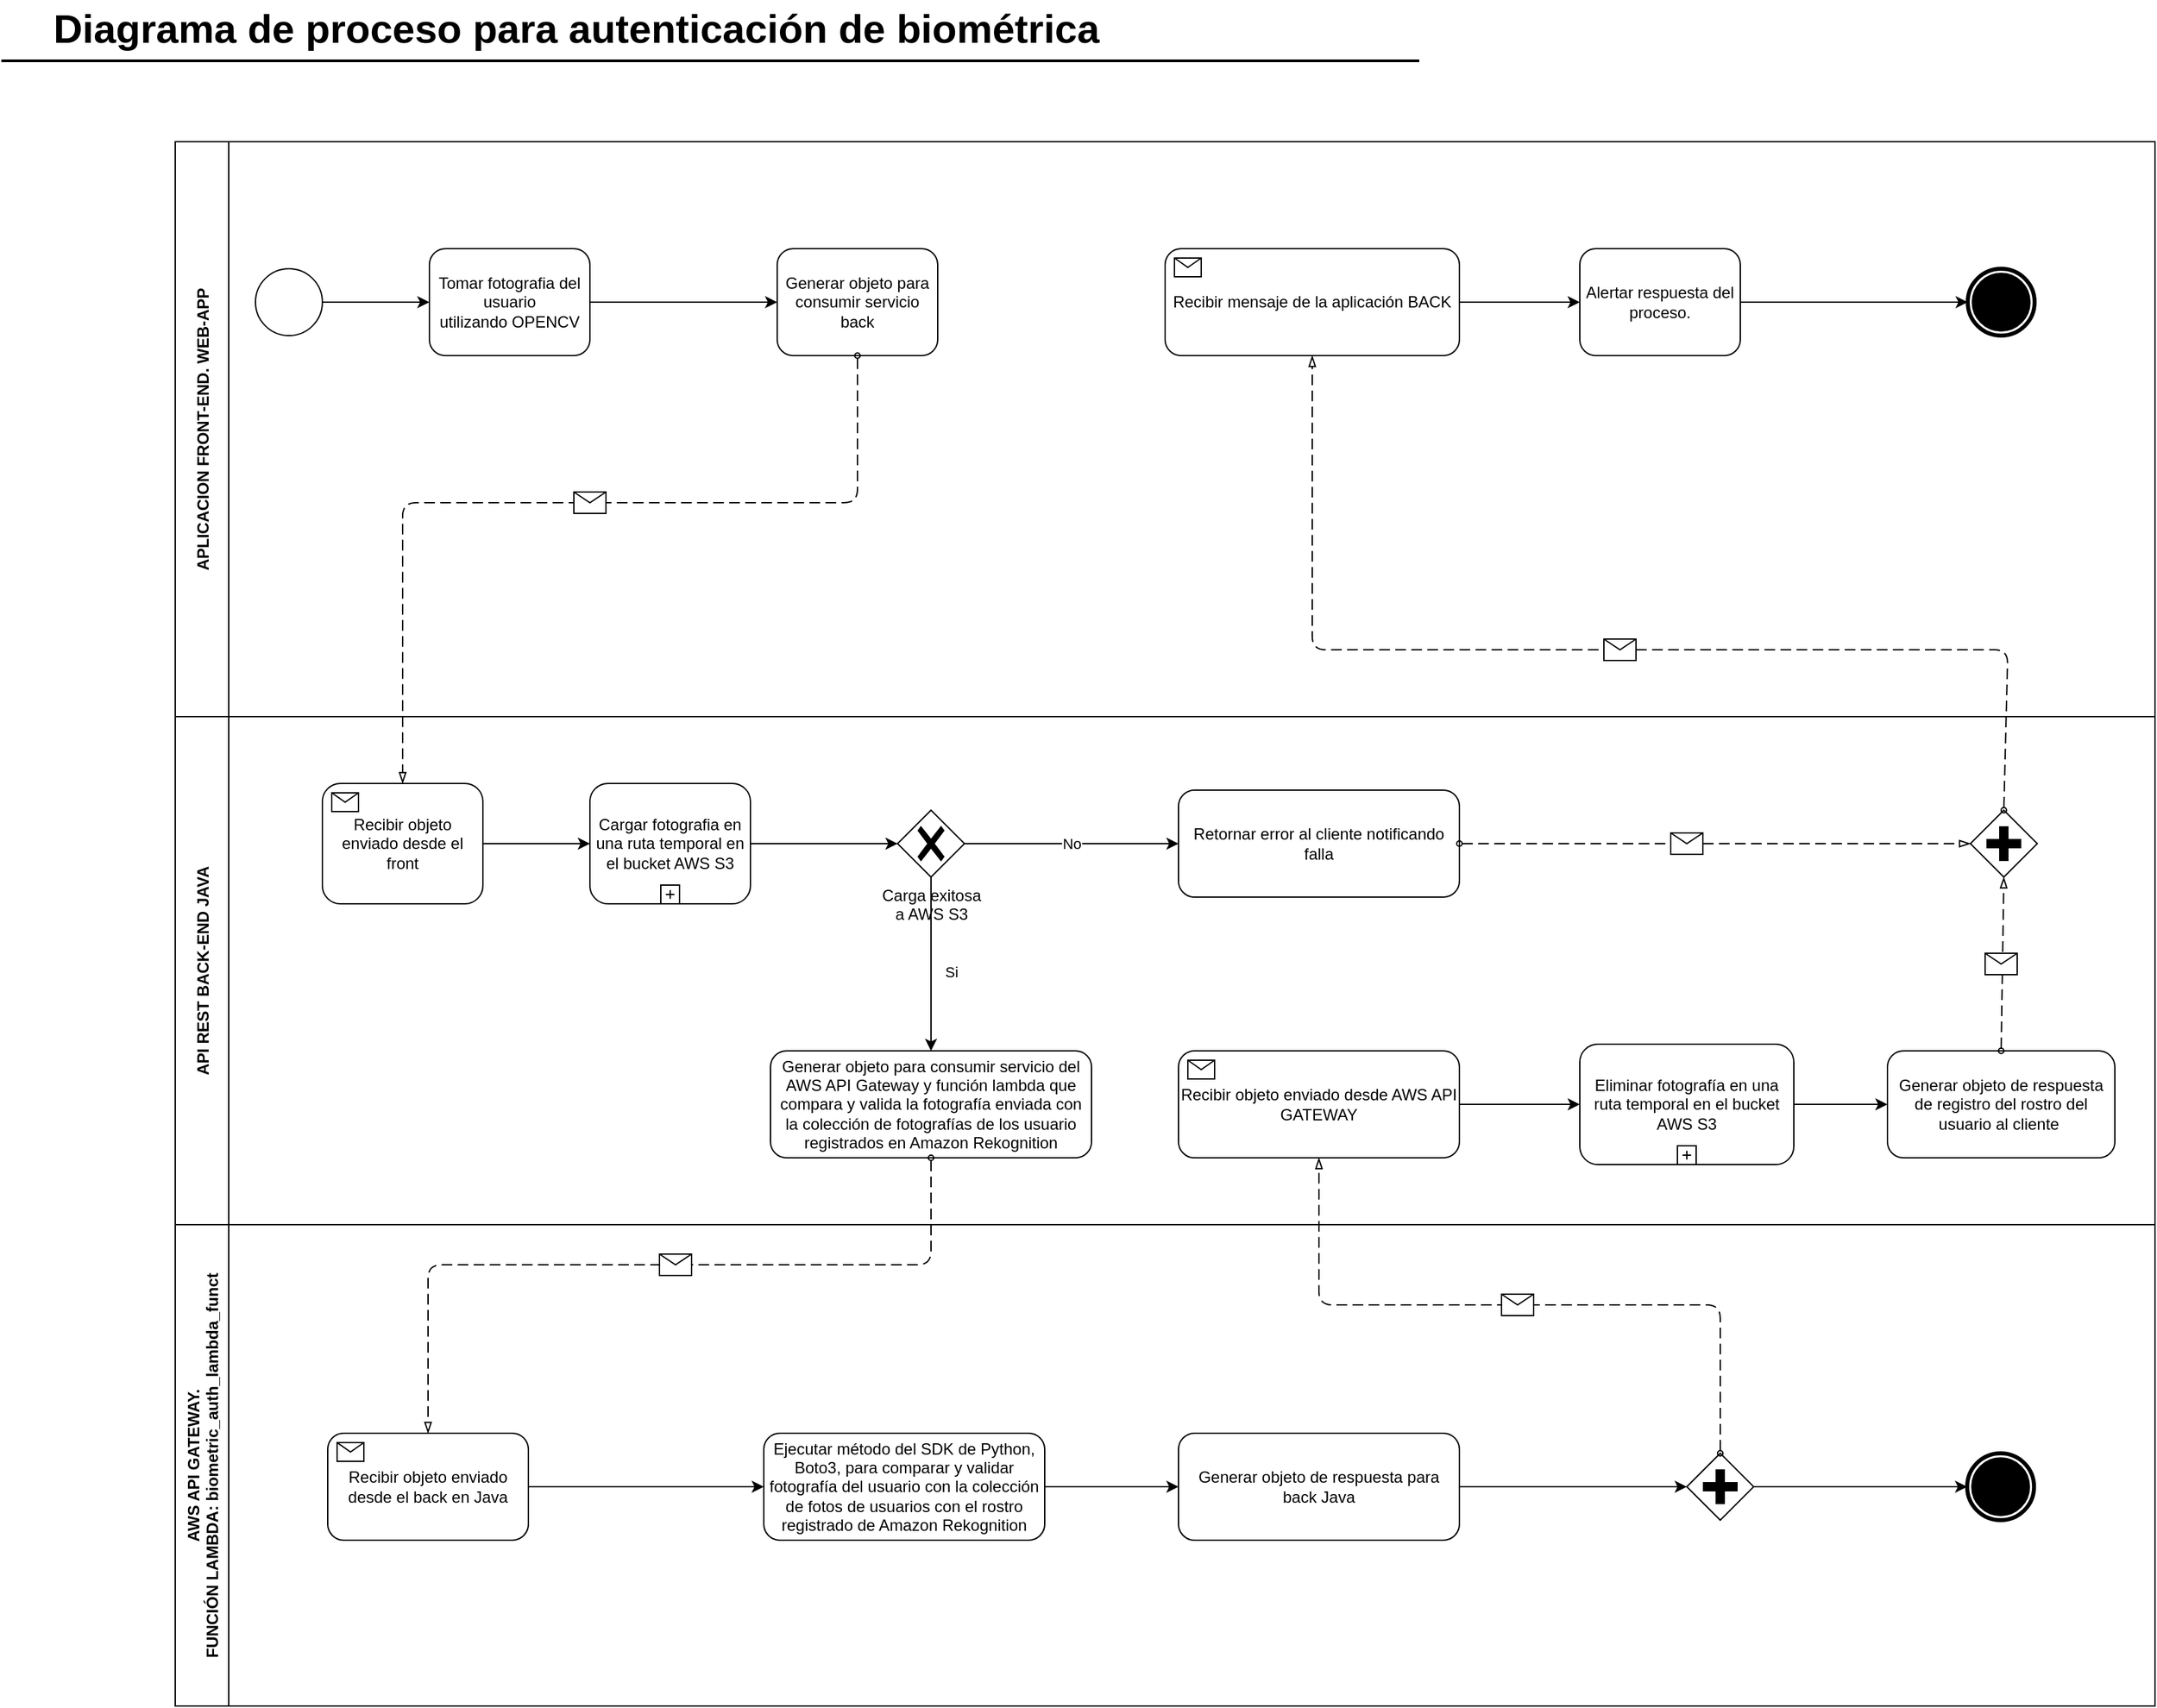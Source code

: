 <mxfile version="14.9.2" type="github">
  <diagram id="WSkJC6NNngoiEzodDmeb" name="Page-1">
    <mxGraphModel dx="2170" dy="1125" grid="1" gridSize="10" guides="1" tooltips="1" connect="1" arrows="1" fold="1" page="1" pageScale="1" pageWidth="827" pageHeight="1169" math="0" shadow="0">
      <root>
        <mxCell id="0" />
        <mxCell id="1" parent="0" />
        <mxCell id="y3wNRUAzm8mTdQ6PBOl_-5" value="APLICACION FRONT-END. WEB-APP" style="swimlane;horizontal=0;startSize=40;" parent="1" vertex="1">
          <mxGeometry x="150" y="170" width="1480" height="430" as="geometry">
            <mxRectangle x="150" y="170" width="30" height="260" as="alternateBounds" />
          </mxGeometry>
        </mxCell>
        <mxCell id="y3wNRUAzm8mTdQ6PBOl_-6" value="Generar objeto para consumir servicio back" style="shape=ext;rounded=1;html=1;whiteSpace=wrap;" parent="y3wNRUAzm8mTdQ6PBOl_-5" vertex="1">
          <mxGeometry x="450" y="80" width="120" height="80" as="geometry" />
        </mxCell>
        <mxCell id="y3wNRUAzm8mTdQ6PBOl_-7" value="API REST BACK-END JAVA" style="swimlane;horizontal=0;startSize=40;" parent="y3wNRUAzm8mTdQ6PBOl_-5" vertex="1">
          <mxGeometry y="430" width="1480" height="380" as="geometry" />
        </mxCell>
        <mxCell id="y3wNRUAzm8mTdQ6PBOl_-8" value="Recibir objeto enviado desde el front" style="html=1;whiteSpace=wrap;rounded=1;" parent="y3wNRUAzm8mTdQ6PBOl_-7" vertex="1">
          <mxGeometry x="110" y="50" width="120" height="90" as="geometry" />
        </mxCell>
        <mxCell id="y3wNRUAzm8mTdQ6PBOl_-9" value="" style="html=1;shape=message;" parent="y3wNRUAzm8mTdQ6PBOl_-8" vertex="1">
          <mxGeometry width="20" height="14" relative="1" as="geometry">
            <mxPoint x="7" y="7" as="offset" />
          </mxGeometry>
        </mxCell>
        <mxCell id="y3wNRUAzm8mTdQ6PBOl_-10" value="Cargar fotografia en una ruta temporal en el bucket AWS S3" style="html=1;whiteSpace=wrap;rounded=1;" parent="y3wNRUAzm8mTdQ6PBOl_-7" vertex="1">
          <mxGeometry x="310" y="50" width="120" height="90" as="geometry" />
        </mxCell>
        <mxCell id="y3wNRUAzm8mTdQ6PBOl_-11" value="" style="html=1;shape=plus;" parent="y3wNRUAzm8mTdQ6PBOl_-10" vertex="1">
          <mxGeometry x="0.5" y="1" width="14" height="14" relative="1" as="geometry">
            <mxPoint x="-7" y="-14" as="offset" />
          </mxGeometry>
        </mxCell>
        <mxCell id="y3wNRUAzm8mTdQ6PBOl_-12" style="edgeStyle=orthogonalEdgeStyle;rounded=0;html=1;jettySize=auto;orthogonalLoop=1;exitX=1;exitY=0.5;exitDx=0;exitDy=0;entryX=0;entryY=0.5;entryDx=0;entryDy=0;" parent="y3wNRUAzm8mTdQ6PBOl_-7" source="y3wNRUAzm8mTdQ6PBOl_-8" target="y3wNRUAzm8mTdQ6PBOl_-10" edge="1">
          <mxGeometry relative="1" as="geometry">
            <mxPoint x="290" y="55" as="sourcePoint" />
            <mxPoint x="290" y="145" as="targetPoint" />
          </mxGeometry>
        </mxCell>
        <mxCell id="y3wNRUAzm8mTdQ6PBOl_-13" style="edgeStyle=orthogonalEdgeStyle;rounded=0;html=1;jettySize=auto;orthogonalLoop=1;exitX=1;exitY=0.5;exitDx=0;exitDy=0;entryX=0;entryY=0.5;entryDx=0;entryDy=0;entryPerimeter=0;" parent="y3wNRUAzm8mTdQ6PBOl_-7" source="y3wNRUAzm8mTdQ6PBOl_-10" target="y3wNRUAzm8mTdQ6PBOl_-14" edge="1">
          <mxGeometry relative="1" as="geometry">
            <mxPoint x="490" y="95.0" as="sourcePoint" />
            <mxPoint x="580" y="89.41" as="targetPoint" />
          </mxGeometry>
        </mxCell>
        <mxCell id="y3wNRUAzm8mTdQ6PBOl_-14" value="Carga exitosa &lt;br&gt;a AWS S3" style="points=[[0.25,0.25,0],[0.5,0,0],[0.75,0.25,0],[1,0.5,0],[0.75,0.75,0],[0.5,1,0],[0.25,0.75,0],[0,0.5,0]];shape=mxgraph.bpmn.gateway2;html=1;verticalLabelPosition=bottom;labelBackgroundColor=#ffffff;verticalAlign=top;align=center;perimeter=rhombusPerimeter;outlineConnect=0;outline=none;symbol=none;gwType=exclusive;" parent="y3wNRUAzm8mTdQ6PBOl_-7" vertex="1">
          <mxGeometry x="540" y="70" width="50" height="50" as="geometry" />
        </mxCell>
        <mxCell id="y3wNRUAzm8mTdQ6PBOl_-15" value="Si" style="edgeStyle=orthogonalEdgeStyle;rounded=0;html=1;jettySize=auto;orthogonalLoop=1;exitX=0.5;exitY=1;exitDx=0;exitDy=0;exitPerimeter=0;entryX=0.5;entryY=0;entryDx=0;entryDy=0;" parent="y3wNRUAzm8mTdQ6PBOl_-7" source="y3wNRUAzm8mTdQ6PBOl_-14" target="y3wNRUAzm8mTdQ6PBOl_-21" edge="1">
          <mxGeometry x="0.077" y="15" relative="1" as="geometry">
            <mxPoint x="615" y="130" as="sourcePoint" />
            <mxPoint x="580" y="180" as="targetPoint" />
            <Array as="points">
              <mxPoint x="565" y="200" />
            </Array>
            <mxPoint y="1" as="offset" />
          </mxGeometry>
        </mxCell>
        <mxCell id="y3wNRUAzm8mTdQ6PBOl_-16" value="Retornar error al cliente notificando falla" style="shape=ext;rounded=1;html=1;whiteSpace=wrap;" parent="y3wNRUAzm8mTdQ6PBOl_-7" vertex="1">
          <mxGeometry x="750" y="55" width="210" height="80" as="geometry" />
        </mxCell>
        <mxCell id="y3wNRUAzm8mTdQ6PBOl_-17" value="No" style="edgeStyle=orthogonalEdgeStyle;rounded=0;html=1;jettySize=auto;orthogonalLoop=1;exitX=1;exitY=0.5;exitDx=0;exitDy=0;exitPerimeter=0;entryX=0;entryY=0.5;entryDx=0;entryDy=0;" parent="y3wNRUAzm8mTdQ6PBOl_-7" source="y3wNRUAzm8mTdQ6PBOl_-14" target="y3wNRUAzm8mTdQ6PBOl_-16" edge="1">
          <mxGeometry relative="1" as="geometry">
            <mxPoint x="540" y="105.0" as="sourcePoint" />
            <mxPoint x="520" y="200" as="targetPoint" />
          </mxGeometry>
        </mxCell>
        <mxCell id="y3wNRUAzm8mTdQ6PBOl_-18" value="" style="points=[[0.25,0.25,0],[0.5,0,0],[0.75,0.25,0],[1,0.5,0],[0.75,0.75,0],[0.5,1,0],[0.25,0.75,0],[0,0.5,0]];shape=mxgraph.bpmn.gateway2;html=1;verticalLabelPosition=bottom;labelBackgroundColor=#ffffff;verticalAlign=top;align=center;perimeter=rhombusPerimeter;outlineConnect=0;outline=none;symbol=none;gwType=parallel;" parent="y3wNRUAzm8mTdQ6PBOl_-7" vertex="1">
          <mxGeometry x="1342" y="70" width="50" height="50" as="geometry" />
        </mxCell>
        <mxCell id="y3wNRUAzm8mTdQ6PBOl_-19" value="" style="endArrow=blockThin;html=1;labelPosition=left;verticalLabelPosition=middle;align=right;verticalAlign=middle;dashed=1;dashPattern=8 4;endFill=0;startArrow=oval;startFill=0;endSize=6;startSize=4;entryX=0;entryY=0.5;entryDx=0;entryDy=0;entryPerimeter=0;exitX=1;exitY=0.5;exitDx=0;exitDy=0;" parent="y3wNRUAzm8mTdQ6PBOl_-7" source="y3wNRUAzm8mTdQ6PBOl_-16" target="y3wNRUAzm8mTdQ6PBOl_-18" edge="1">
          <mxGeometry relative="1" as="geometry">
            <mxPoint x="860" y="100" as="sourcePoint" />
            <mxPoint x="1210" y="140" as="targetPoint" />
            <Array as="points" />
          </mxGeometry>
        </mxCell>
        <mxCell id="y3wNRUAzm8mTdQ6PBOl_-20" value="" style="shape=message;html=1;outlineConnect=0;labelPosition=left;verticalLabelPosition=middle;align=right;verticalAlign=middle;spacingRight=5;labelBackgroundColor=#ffffff;" parent="y3wNRUAzm8mTdQ6PBOl_-19" vertex="1">
          <mxGeometry width="24" height="16" relative="1" as="geometry">
            <mxPoint x="-33" y="-8" as="offset" />
          </mxGeometry>
        </mxCell>
        <mxCell id="y3wNRUAzm8mTdQ6PBOl_-21" value="Generar objeto para consumir servicio del AWS API Gateway y función lambda que compara y valida la fotografía enviada con la colección de fotografías de los usuario registrados en Amazon Rekognition" style="shape=ext;rounded=1;html=1;whiteSpace=wrap;" parent="y3wNRUAzm8mTdQ6PBOl_-7" vertex="1">
          <mxGeometry x="445" y="250" width="240" height="80" as="geometry" />
        </mxCell>
        <mxCell id="y3wNRUAzm8mTdQ6PBOl_-22" value="Recibir objeto enviado desde AWS API GATEWAY" style="html=1;whiteSpace=wrap;rounded=1;" parent="y3wNRUAzm8mTdQ6PBOl_-7" vertex="1">
          <mxGeometry x="750" y="250" width="210" height="80" as="geometry" />
        </mxCell>
        <mxCell id="y3wNRUAzm8mTdQ6PBOl_-23" value="" style="html=1;shape=message;" parent="y3wNRUAzm8mTdQ6PBOl_-22" vertex="1">
          <mxGeometry width="20" height="14" relative="1" as="geometry">
            <mxPoint x="7" y="7" as="offset" />
          </mxGeometry>
        </mxCell>
        <mxCell id="y3wNRUAzm8mTdQ6PBOl_-24" value="Generar objeto de respuesta de registro del rostro del usuario al cliente&amp;nbsp;" style="shape=ext;rounded=1;html=1;whiteSpace=wrap;" parent="y3wNRUAzm8mTdQ6PBOl_-7" vertex="1">
          <mxGeometry x="1280" y="250" width="170" height="80" as="geometry" />
        </mxCell>
        <mxCell id="y3wNRUAzm8mTdQ6PBOl_-25" style="edgeStyle=orthogonalEdgeStyle;rounded=0;html=1;jettySize=auto;orthogonalLoop=1;exitX=1;exitY=0.5;exitDx=0;exitDy=0;entryX=0;entryY=0.5;entryDx=0;entryDy=0;" parent="y3wNRUAzm8mTdQ6PBOl_-7" source="y3wNRUAzm8mTdQ6PBOl_-22" target="y3wNRUAzm8mTdQ6PBOl_-56" edge="1">
          <mxGeometry relative="1" as="geometry">
            <mxPoint x="1030" y="370.0" as="sourcePoint" />
            <mxPoint x="1140" y="370.0" as="targetPoint" />
          </mxGeometry>
        </mxCell>
        <mxCell id="y3wNRUAzm8mTdQ6PBOl_-26" value="" style="endArrow=blockThin;html=1;labelPosition=left;verticalLabelPosition=middle;align=right;verticalAlign=middle;dashed=1;dashPattern=8 4;endFill=0;startArrow=oval;startFill=0;endSize=6;startSize=4;entryX=0.5;entryY=1;entryDx=0;entryDy=0;entryPerimeter=0;exitX=0.5;exitY=0;exitDx=0;exitDy=0;" parent="y3wNRUAzm8mTdQ6PBOl_-7" source="y3wNRUAzm8mTdQ6PBOl_-24" target="y3wNRUAzm8mTdQ6PBOl_-18" edge="1">
          <mxGeometry relative="1" as="geometry">
            <mxPoint x="1212" y="105.0" as="sourcePoint" />
            <mxPoint x="1352" y="105.0" as="targetPoint" />
            <Array as="points" />
          </mxGeometry>
        </mxCell>
        <mxCell id="y3wNRUAzm8mTdQ6PBOl_-27" value="" style="shape=message;html=1;outlineConnect=0;labelPosition=left;verticalLabelPosition=middle;align=right;verticalAlign=middle;spacingRight=5;labelBackgroundColor=#ffffff;" parent="y3wNRUAzm8mTdQ6PBOl_-26" vertex="1">
          <mxGeometry width="24" height="16" relative="1" as="geometry">
            <mxPoint x="-13" y="-8" as="offset" />
          </mxGeometry>
        </mxCell>
        <mxCell id="y3wNRUAzm8mTdQ6PBOl_-58" value="" style="edgeStyle=orthogonalEdgeStyle;rounded=0;orthogonalLoop=1;jettySize=auto;html=1;exitX=1;exitY=0.5;exitDx=0;exitDy=0;" parent="y3wNRUAzm8mTdQ6PBOl_-7" source="y3wNRUAzm8mTdQ6PBOl_-56" target="y3wNRUAzm8mTdQ6PBOl_-24" edge="1">
          <mxGeometry relative="1" as="geometry" />
        </mxCell>
        <mxCell id="y3wNRUAzm8mTdQ6PBOl_-56" value="Eliminar fotografía en una ruta temporal en el bucket AWS S3" style="html=1;whiteSpace=wrap;rounded=1;" parent="y3wNRUAzm8mTdQ6PBOl_-7" vertex="1">
          <mxGeometry x="1050" y="245" width="160" height="90" as="geometry" />
        </mxCell>
        <mxCell id="y3wNRUAzm8mTdQ6PBOl_-57" value="" style="html=1;shape=plus;" parent="y3wNRUAzm8mTdQ6PBOl_-56" vertex="1">
          <mxGeometry x="0.5" y="1" width="14" height="14" relative="1" as="geometry">
            <mxPoint x="-7" y="-14" as="offset" />
          </mxGeometry>
        </mxCell>
        <mxCell id="y3wNRUAzm8mTdQ6PBOl_-28" value="" style="endArrow=blockThin;html=1;labelPosition=left;verticalLabelPosition=middle;align=right;verticalAlign=middle;dashed=1;dashPattern=8 4;endFill=0;startArrow=oval;startFill=0;endSize=6;startSize=4;exitX=0.5;exitY=1;exitDx=0;exitDy=0;entryX=0.5;entryY=0;entryDx=0;entryDy=0;" parent="y3wNRUAzm8mTdQ6PBOl_-5" source="y3wNRUAzm8mTdQ6PBOl_-6" target="y3wNRUAzm8mTdQ6PBOl_-8" edge="1">
          <mxGeometry relative="1" as="geometry">
            <mxPoint x="280" y="270" as="sourcePoint" />
            <mxPoint x="440" y="270" as="targetPoint" />
            <Array as="points">
              <mxPoint x="510" y="270" />
              <mxPoint x="170" y="270" />
            </Array>
          </mxGeometry>
        </mxCell>
        <mxCell id="y3wNRUAzm8mTdQ6PBOl_-29" value="" style="shape=message;html=1;outlineConnect=0;labelPosition=left;verticalLabelPosition=middle;align=right;verticalAlign=middle;spacingRight=5;labelBackgroundColor=#ffffff;" parent="y3wNRUAzm8mTdQ6PBOl_-28" vertex="1">
          <mxGeometry width="24" height="16" relative="1" as="geometry">
            <mxPoint x="8" y="-8" as="offset" />
          </mxGeometry>
        </mxCell>
        <mxCell id="y3wNRUAzm8mTdQ6PBOl_-30" value="" style="points=[[0.145,0.145,0],[0.5,0,0],[0.855,0.145,0],[1,0.5,0],[0.855,0.855,0],[0.5,1,0],[0.145,0.855,0],[0,0.5,0]];shape=mxgraph.bpmn.event;html=1;verticalLabelPosition=bottom;labelBackgroundColor=#ffffff;verticalAlign=top;align=center;perimeter=ellipsePerimeter;outlineConnect=0;aspect=fixed;outline=end;symbol=terminate;" parent="y3wNRUAzm8mTdQ6PBOl_-5" vertex="1">
          <mxGeometry x="1340" y="95" width="50" height="50" as="geometry" />
        </mxCell>
        <mxCell id="y3wNRUAzm8mTdQ6PBOl_-31" value="Alertar respuesta del proceso." style="shape=ext;rounded=1;html=1;whiteSpace=wrap;" parent="y3wNRUAzm8mTdQ6PBOl_-5" vertex="1">
          <mxGeometry x="1050" y="80" width="120" height="80" as="geometry" />
        </mxCell>
        <mxCell id="y3wNRUAzm8mTdQ6PBOl_-32" style="edgeStyle=orthogonalEdgeStyle;rounded=0;html=1;jettySize=auto;orthogonalLoop=1;exitX=1;exitY=0.5;exitDx=0;exitDy=0;entryX=0;entryY=0.5;entryDx=0;entryDy=0;entryPerimeter=0;" parent="y3wNRUAzm8mTdQ6PBOl_-5" source="y3wNRUAzm8mTdQ6PBOl_-31" target="y3wNRUAzm8mTdQ6PBOl_-30" edge="1">
          <mxGeometry relative="1" as="geometry">
            <mxPoint x="850" y="130" as="sourcePoint" />
            <mxPoint x="920" y="130" as="targetPoint" />
          </mxGeometry>
        </mxCell>
        <mxCell id="y3wNRUAzm8mTdQ6PBOl_-33" value="" style="shape=mxgraph.bpmn.shape;html=1;verticalLabelPosition=bottom;labelBackgroundColor=#ffffff;verticalAlign=top;perimeter=ellipsePerimeter;outline=standard;symbol=general;" parent="y3wNRUAzm8mTdQ6PBOl_-5" vertex="1">
          <mxGeometry x="60" y="95" width="50" height="50" as="geometry" />
        </mxCell>
        <mxCell id="y3wNRUAzm8mTdQ6PBOl_-34" value="Tomar fotografia del usuario&lt;br&gt;&amp;nbsp;utilizando OPENCV&amp;nbsp;" style="shape=ext;rounded=1;html=1;whiteSpace=wrap;" parent="y3wNRUAzm8mTdQ6PBOl_-5" vertex="1">
          <mxGeometry x="190" y="80" width="120" height="80" as="geometry" />
        </mxCell>
        <mxCell id="y3wNRUAzm8mTdQ6PBOl_-35" style="edgeStyle=orthogonalEdgeStyle;rounded=0;html=1;jettySize=auto;orthogonalLoop=1;" parent="y3wNRUAzm8mTdQ6PBOl_-5" source="y3wNRUAzm8mTdQ6PBOl_-33" target="y3wNRUAzm8mTdQ6PBOl_-34" edge="1">
          <mxGeometry relative="1" as="geometry" />
        </mxCell>
        <mxCell id="y3wNRUAzm8mTdQ6PBOl_-1" value="Recibir mensaje de la aplicación BACK" style="html=1;whiteSpace=wrap;rounded=1;" parent="y3wNRUAzm8mTdQ6PBOl_-5" vertex="1">
          <mxGeometry x="740" y="80" width="220" height="80" as="geometry" />
        </mxCell>
        <mxCell id="y3wNRUAzm8mTdQ6PBOl_-2" value="" style="html=1;shape=message;" parent="y3wNRUAzm8mTdQ6PBOl_-1" vertex="1">
          <mxGeometry width="20" height="14" relative="1" as="geometry">
            <mxPoint x="7" y="7" as="offset" />
          </mxGeometry>
        </mxCell>
        <mxCell id="y3wNRUAzm8mTdQ6PBOl_-4" style="edgeStyle=orthogonalEdgeStyle;rounded=0;html=1;jettySize=auto;orthogonalLoop=1;entryX=0;entryY=0.5;entryDx=0;entryDy=0;" parent="y3wNRUAzm8mTdQ6PBOl_-5" source="y3wNRUAzm8mTdQ6PBOl_-1" target="y3wNRUAzm8mTdQ6PBOl_-31" edge="1">
          <mxGeometry relative="1" as="geometry">
            <mxPoint x="820" y="120" as="targetPoint" />
          </mxGeometry>
        </mxCell>
        <mxCell id="y3wNRUAzm8mTdQ6PBOl_-36" value="" style="endArrow=blockThin;html=1;labelPosition=left;verticalLabelPosition=middle;align=right;verticalAlign=middle;dashed=1;dashPattern=8 4;endFill=0;startArrow=oval;startFill=0;endSize=6;startSize=4;exitX=0.5;exitY=0;exitDx=0;exitDy=0;exitPerimeter=0;entryX=0.5;entryY=1;entryDx=0;entryDy=0;" parent="y3wNRUAzm8mTdQ6PBOl_-5" source="y3wNRUAzm8mTdQ6PBOl_-18" target="y3wNRUAzm8mTdQ6PBOl_-1" edge="1">
          <mxGeometry relative="1" as="geometry">
            <mxPoint x="797" y="640.0" as="sourcePoint" />
            <mxPoint x="910" y="320" as="targetPoint" />
            <Array as="points">
              <mxPoint x="1370" y="380" />
              <mxPoint x="850" y="380" />
            </Array>
          </mxGeometry>
        </mxCell>
        <mxCell id="y3wNRUAzm8mTdQ6PBOl_-37" value="" style="shape=message;html=1;outlineConnect=0;labelPosition=left;verticalLabelPosition=middle;align=right;verticalAlign=middle;spacingRight=5;labelBackgroundColor=#ffffff;" parent="y3wNRUAzm8mTdQ6PBOl_-36" vertex="1">
          <mxGeometry width="24" height="16" relative="1" as="geometry">
            <mxPoint x="8" y="-8" as="offset" />
          </mxGeometry>
        </mxCell>
        <mxCell id="y3wNRUAzm8mTdQ6PBOl_-3" style="edgeStyle=orthogonalEdgeStyle;rounded=0;html=1;jettySize=auto;orthogonalLoop=1;entryX=0;entryY=0.5;entryDx=0;entryDy=0;" parent="y3wNRUAzm8mTdQ6PBOl_-5" source="y3wNRUAzm8mTdQ6PBOl_-34" edge="1" target="y3wNRUAzm8mTdQ6PBOl_-6">
          <mxGeometry relative="1" as="geometry">
            <mxPoint x="380.0" y="120" as="targetPoint" />
          </mxGeometry>
        </mxCell>
        <mxCell id="y3wNRUAzm8mTdQ6PBOl_-38" value="AWS API GATEWAY. &#xa;FUNCIÓN LAMBDA: biometric_auth_lambda_funct" style="swimlane;horizontal=0;startSize=40;" parent="1" vertex="1">
          <mxGeometry x="150" y="980" width="1480" height="360" as="geometry" />
        </mxCell>
        <mxCell id="y3wNRUAzm8mTdQ6PBOl_-39" value="Recibir objeto enviado desde el back en Java" style="html=1;whiteSpace=wrap;rounded=1;" parent="y3wNRUAzm8mTdQ6PBOl_-38" vertex="1">
          <mxGeometry x="114" y="156" width="150" height="80" as="geometry" />
        </mxCell>
        <mxCell id="y3wNRUAzm8mTdQ6PBOl_-40" value="" style="html=1;shape=message;" parent="y3wNRUAzm8mTdQ6PBOl_-39" vertex="1">
          <mxGeometry width="20" height="14" relative="1" as="geometry">
            <mxPoint x="7" y="7" as="offset" />
          </mxGeometry>
        </mxCell>
        <mxCell id="y3wNRUAzm8mTdQ6PBOl_-41" value="Ejecutar método del SDK de Python, Boto3, para comparar y validar fotografía del usuario con la colección de fotos de usuarios con el rostro registrado de Amazon Rekognition" style="shape=ext;rounded=1;html=1;whiteSpace=wrap;" parent="y3wNRUAzm8mTdQ6PBOl_-38" vertex="1">
          <mxGeometry x="440" y="156" width="210" height="80" as="geometry" />
        </mxCell>
        <mxCell id="y3wNRUAzm8mTdQ6PBOl_-42" style="edgeStyle=orthogonalEdgeStyle;rounded=0;html=1;jettySize=auto;orthogonalLoop=1;exitX=1;exitY=0.5;exitDx=0;exitDy=0;entryX=0;entryY=0.5;entryDx=0;entryDy=0;" parent="y3wNRUAzm8mTdQ6PBOl_-38" source="y3wNRUAzm8mTdQ6PBOl_-39" target="y3wNRUAzm8mTdQ6PBOl_-41" edge="1">
          <mxGeometry relative="1" as="geometry">
            <mxPoint x="260" y="179.41" as="sourcePoint" />
            <mxPoint x="340" y="179.41" as="targetPoint" />
          </mxGeometry>
        </mxCell>
        <mxCell id="y3wNRUAzm8mTdQ6PBOl_-43" value="Generar objeto de respuesta para back Java" style="shape=ext;rounded=1;html=1;whiteSpace=wrap;" parent="y3wNRUAzm8mTdQ6PBOl_-38" vertex="1">
          <mxGeometry x="750" y="156" width="210" height="80" as="geometry" />
        </mxCell>
        <mxCell id="y3wNRUAzm8mTdQ6PBOl_-44" style="edgeStyle=orthogonalEdgeStyle;rounded=0;html=1;jettySize=auto;orthogonalLoop=1;exitX=1;exitY=0.5;exitDx=0;exitDy=0;entryX=0;entryY=0.5;entryDx=0;entryDy=0;" parent="y3wNRUAzm8mTdQ6PBOl_-38" source="y3wNRUAzm8mTdQ6PBOl_-41" target="y3wNRUAzm8mTdQ6PBOl_-43" edge="1">
          <mxGeometry relative="1" as="geometry">
            <mxPoint x="570" y="195.41" as="sourcePoint" />
            <mxPoint x="630" y="200" as="targetPoint" />
          </mxGeometry>
        </mxCell>
        <mxCell id="y3wNRUAzm8mTdQ6PBOl_-45" value="" style="points=[[0.25,0.25,0],[0.5,0,0],[0.75,0.25,0],[1,0.5,0],[0.75,0.75,0],[0.5,1,0],[0.25,0.75,0],[0,0.5,0]];shape=mxgraph.bpmn.gateway2;html=1;verticalLabelPosition=bottom;labelBackgroundColor=#ffffff;verticalAlign=top;align=center;perimeter=rhombusPerimeter;outlineConnect=0;outline=none;symbol=none;gwType=parallel;" parent="y3wNRUAzm8mTdQ6PBOl_-38" vertex="1">
          <mxGeometry x="1130" y="171" width="50" height="50" as="geometry" />
        </mxCell>
        <mxCell id="y3wNRUAzm8mTdQ6PBOl_-46" style="edgeStyle=orthogonalEdgeStyle;rounded=0;html=1;jettySize=auto;orthogonalLoop=1;exitX=1;exitY=0.5;exitDx=0;exitDy=0;entryX=0;entryY=0.5;entryDx=0;entryDy=0;entryPerimeter=0;" parent="y3wNRUAzm8mTdQ6PBOl_-38" source="y3wNRUAzm8mTdQ6PBOl_-43" target="y3wNRUAzm8mTdQ6PBOl_-45" edge="1">
          <mxGeometry relative="1" as="geometry">
            <mxPoint x="850" y="208.82" as="sourcePoint" />
            <mxPoint x="945" y="196" as="targetPoint" />
          </mxGeometry>
        </mxCell>
        <mxCell id="y3wNRUAzm8mTdQ6PBOl_-47" value="" style="points=[[0.145,0.145,0],[0.5,0,0],[0.855,0.145,0],[1,0.5,0],[0.855,0.855,0],[0.5,1,0],[0.145,0.855,0],[0,0.5,0]];shape=mxgraph.bpmn.event;html=1;verticalLabelPosition=bottom;labelBackgroundColor=#ffffff;verticalAlign=top;align=center;perimeter=ellipsePerimeter;outlineConnect=0;aspect=fixed;outline=end;symbol=terminate;" parent="y3wNRUAzm8mTdQ6PBOl_-38" vertex="1">
          <mxGeometry x="1339.59" y="171" width="50" height="50" as="geometry" />
        </mxCell>
        <mxCell id="y3wNRUAzm8mTdQ6PBOl_-48" style="edgeStyle=orthogonalEdgeStyle;rounded=0;html=1;jettySize=auto;orthogonalLoop=1;entryX=0;entryY=0.5;entryDx=0;entryDy=0;entryPerimeter=0;exitX=1;exitY=0.5;exitDx=0;exitDy=0;exitPerimeter=0;" parent="y3wNRUAzm8mTdQ6PBOl_-38" source="y3wNRUAzm8mTdQ6PBOl_-45" target="y3wNRUAzm8mTdQ6PBOl_-47" edge="1">
          <mxGeometry relative="1" as="geometry">
            <mxPoint x="1020" y="196" as="sourcePoint" />
            <mxPoint x="960" y="206" as="targetPoint" />
          </mxGeometry>
        </mxCell>
        <mxCell id="y3wNRUAzm8mTdQ6PBOl_-49" value="" style="endArrow=blockThin;html=1;labelPosition=left;verticalLabelPosition=middle;align=right;verticalAlign=middle;dashed=1;dashPattern=8 4;endFill=0;startArrow=oval;startFill=0;endSize=6;startSize=4;entryX=0.5;entryY=0;entryDx=0;entryDy=0;exitX=0.5;exitY=1;exitDx=0;exitDy=0;" parent="1" source="y3wNRUAzm8mTdQ6PBOl_-21" target="y3wNRUAzm8mTdQ6PBOl_-39" edge="1">
          <mxGeometry relative="1" as="geometry">
            <mxPoint x="650" y="890" as="sourcePoint" />
            <mxPoint x="450" y="840" as="targetPoint" />
            <Array as="points">
              <mxPoint x="715" y="1010" />
              <mxPoint x="339" y="1010" />
            </Array>
          </mxGeometry>
        </mxCell>
        <mxCell id="y3wNRUAzm8mTdQ6PBOl_-50" value="" style="shape=message;html=1;outlineConnect=0;labelPosition=left;verticalLabelPosition=middle;align=right;verticalAlign=middle;spacingRight=5;labelBackgroundColor=#ffffff;" parent="y3wNRUAzm8mTdQ6PBOl_-49" vertex="1">
          <mxGeometry width="24" height="16" relative="1" as="geometry">
            <mxPoint x="8" y="-8" as="offset" />
          </mxGeometry>
        </mxCell>
        <mxCell id="y3wNRUAzm8mTdQ6PBOl_-51" value="" style="endArrow=blockThin;html=1;labelPosition=left;verticalLabelPosition=middle;align=right;verticalAlign=middle;dashed=1;dashPattern=8 4;endFill=0;startArrow=oval;startFill=0;endSize=6;startSize=4;entryX=0.5;entryY=1;entryDx=0;entryDy=0;exitX=0.5;exitY=0;exitDx=0;exitDy=0;exitPerimeter=0;" parent="1" source="y3wNRUAzm8mTdQ6PBOl_-45" target="y3wNRUAzm8mTdQ6PBOl_-22" edge="1">
          <mxGeometry relative="1" as="geometry">
            <mxPoint x="1170" y="800" as="sourcePoint" />
            <mxPoint x="915" y="810" as="targetPoint" />
            <Array as="points">
              <mxPoint x="1305" y="1040" />
              <mxPoint x="1005" y="1040" />
            </Array>
          </mxGeometry>
        </mxCell>
        <mxCell id="y3wNRUAzm8mTdQ6PBOl_-52" value="" style="shape=message;html=1;outlineConnect=0;labelPosition=left;verticalLabelPosition=middle;align=right;verticalAlign=middle;spacingRight=5;labelBackgroundColor=#ffffff;" parent="y3wNRUAzm8mTdQ6PBOl_-51" vertex="1">
          <mxGeometry width="24" height="16" relative="1" as="geometry">
            <mxPoint x="-14" y="-8" as="offset" />
          </mxGeometry>
        </mxCell>
        <mxCell id="y3wNRUAzm8mTdQ6PBOl_-53" value="Diagrama de proceso para autenticación de biométrica" style="text;html=1;resizable=0;points=[];autosize=1;align=left;verticalAlign=top;spacingTop=-4;fontSize=30;fontStyle=1" parent="1" vertex="1">
          <mxGeometry x="56.5" y="64.5" width="800" height="40" as="geometry" />
        </mxCell>
        <mxCell id="y3wNRUAzm8mTdQ6PBOl_-54" value="" style="line;strokeWidth=2;html=1;fontSize=14;" parent="1" vertex="1">
          <mxGeometry x="20" y="104.5" width="1060" height="10" as="geometry" />
        </mxCell>
      </root>
    </mxGraphModel>
  </diagram>
</mxfile>
